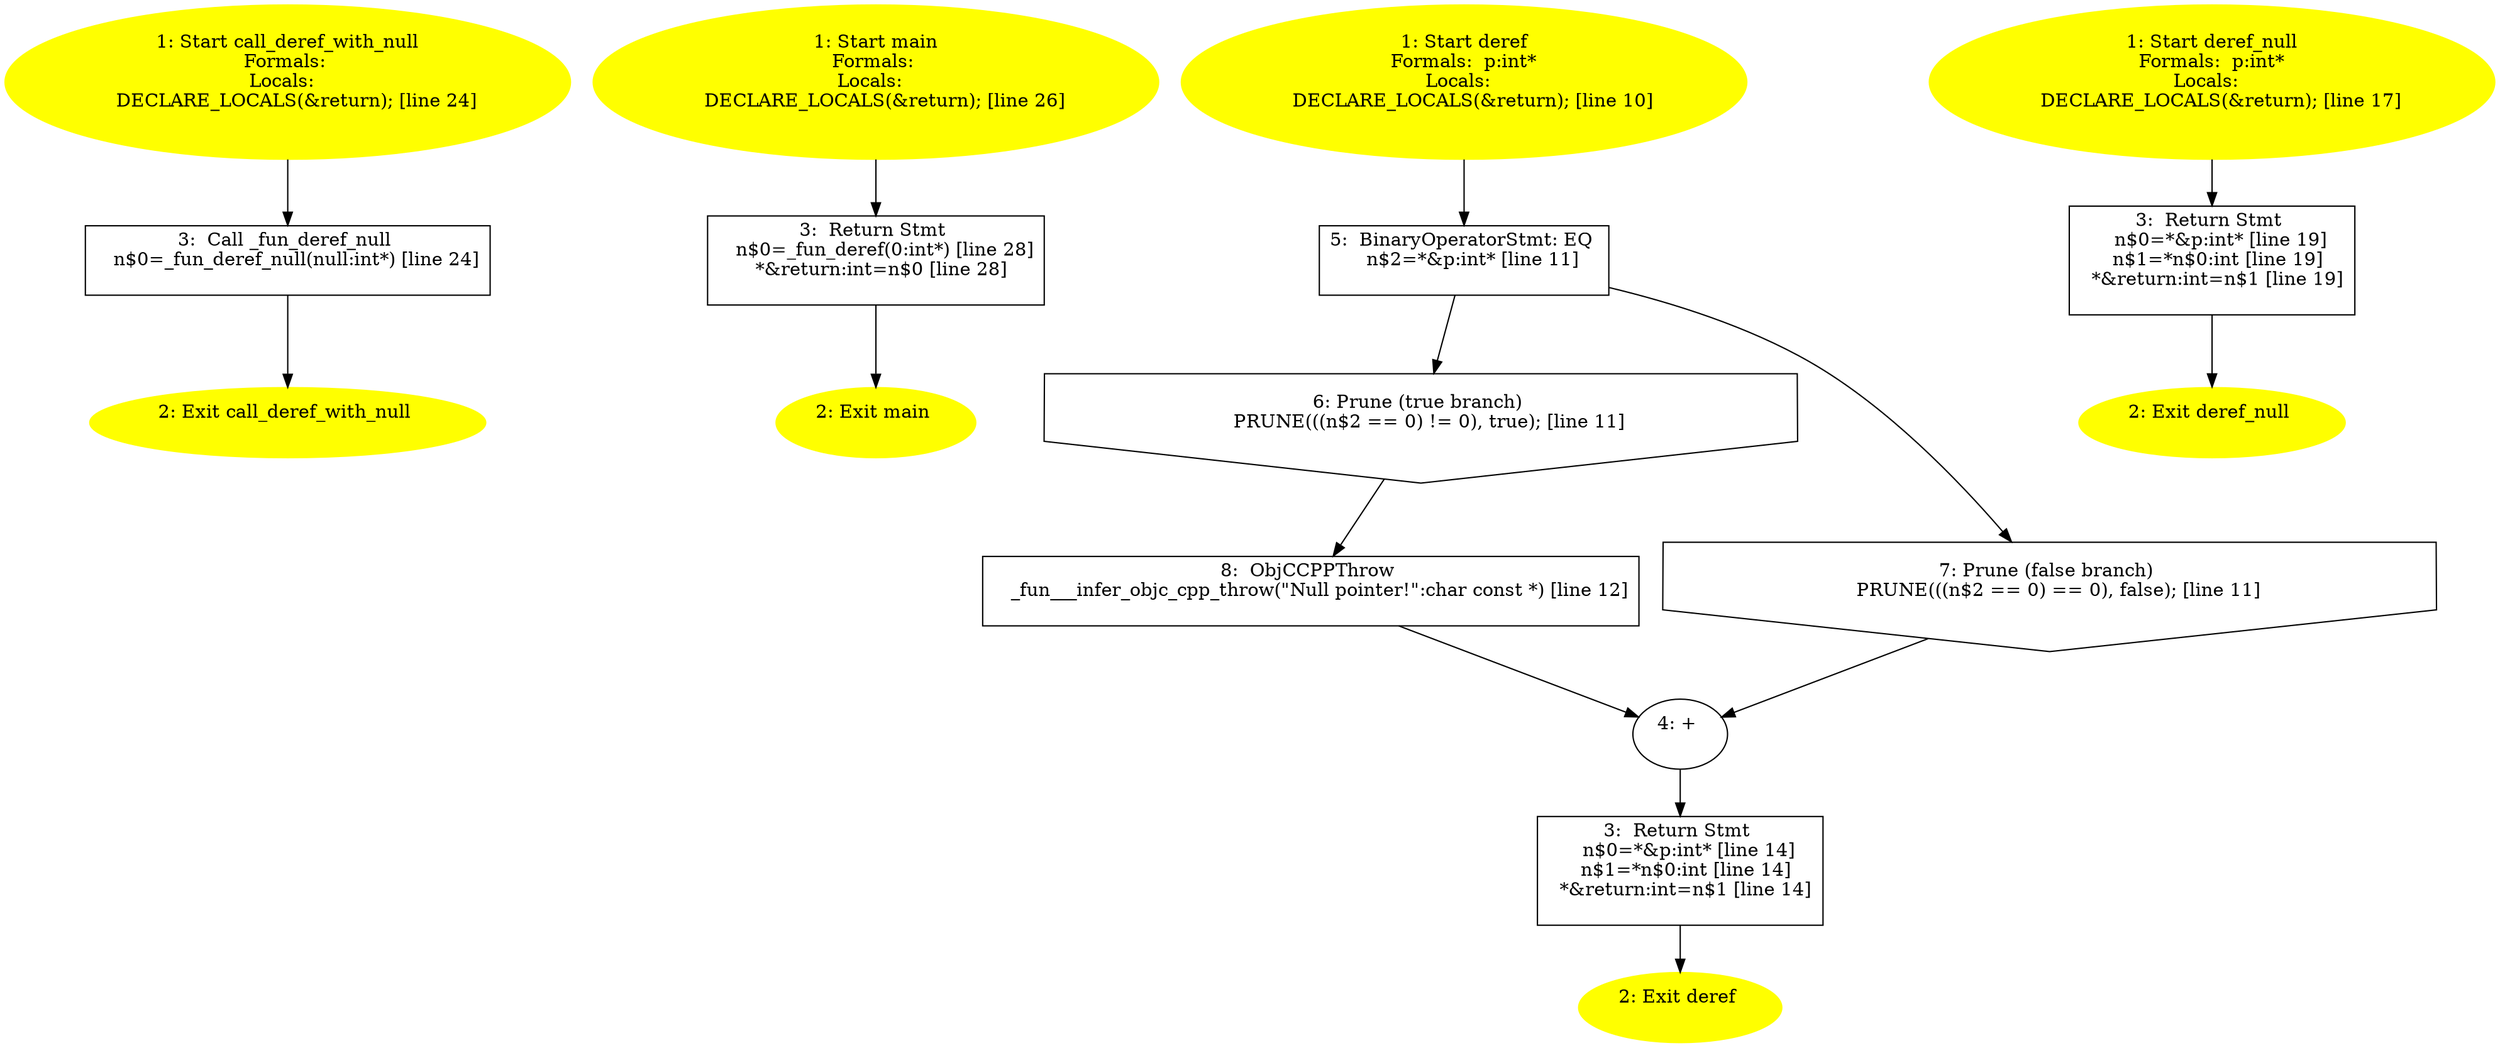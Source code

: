 /* @generated */
digraph iCFG {
"call_deref_with_null#_Z20call_deref_with_nullv.d7c9e243e055ba0220288d2f0225a35c_1" [label="1: Start call_deref_with_null\nFormals: \nLocals:  \n   DECLARE_LOCALS(&return); [line 24]\n " color=yellow style=filled]
	

	 "call_deref_with_null#_Z20call_deref_with_nullv.d7c9e243e055ba0220288d2f0225a35c_1" -> "call_deref_with_null#_Z20call_deref_with_nullv.d7c9e243e055ba0220288d2f0225a35c_3" ;
"call_deref_with_null#_Z20call_deref_with_nullv.d7c9e243e055ba0220288d2f0225a35c_2" [label="2: Exit call_deref_with_null \n  " color=yellow style=filled]
	

"call_deref_with_null#_Z20call_deref_with_nullv.d7c9e243e055ba0220288d2f0225a35c_3" [label="3:  Call _fun_deref_null \n   n$0=_fun_deref_null(null:int*) [line 24]\n " shape="box"]
	

	 "call_deref_with_null#_Z20call_deref_with_nullv.d7c9e243e055ba0220288d2f0225a35c_3" -> "call_deref_with_null#_Z20call_deref_with_nullv.d7c9e243e055ba0220288d2f0225a35c_2" ;
"main.fad58de7366495db4650cfefac2fcd61_1" [label="1: Start main\nFormals: \nLocals:  \n   DECLARE_LOCALS(&return); [line 26]\n " color=yellow style=filled]
	

	 "main.fad58de7366495db4650cfefac2fcd61_1" -> "main.fad58de7366495db4650cfefac2fcd61_3" ;
"main.fad58de7366495db4650cfefac2fcd61_2" [label="2: Exit main \n  " color=yellow style=filled]
	

"main.fad58de7366495db4650cfefac2fcd61_3" [label="3:  Return Stmt \n   n$0=_fun_deref(0:int*) [line 28]\n  *&return:int=n$0 [line 28]\n " shape="box"]
	

	 "main.fad58de7366495db4650cfefac2fcd61_3" -> "main.fad58de7366495db4650cfefac2fcd61_2" ;
"deref#_Z5derefPi.4795e142c647658d2d19ca83904cd96e_1" [label="1: Start deref\nFormals:  p:int*\nLocals:  \n   DECLARE_LOCALS(&return); [line 10]\n " color=yellow style=filled]
	

	 "deref#_Z5derefPi.4795e142c647658d2d19ca83904cd96e_1" -> "deref#_Z5derefPi.4795e142c647658d2d19ca83904cd96e_5" ;
"deref#_Z5derefPi.4795e142c647658d2d19ca83904cd96e_2" [label="2: Exit deref \n  " color=yellow style=filled]
	

"deref#_Z5derefPi.4795e142c647658d2d19ca83904cd96e_3" [label="3:  Return Stmt \n   n$0=*&p:int* [line 14]\n  n$1=*n$0:int [line 14]\n  *&return:int=n$1 [line 14]\n " shape="box"]
	

	 "deref#_Z5derefPi.4795e142c647658d2d19ca83904cd96e_3" -> "deref#_Z5derefPi.4795e142c647658d2d19ca83904cd96e_2" ;
"deref#_Z5derefPi.4795e142c647658d2d19ca83904cd96e_4" [label="4: + \n  " ]
	

	 "deref#_Z5derefPi.4795e142c647658d2d19ca83904cd96e_4" -> "deref#_Z5derefPi.4795e142c647658d2d19ca83904cd96e_3" ;
"deref#_Z5derefPi.4795e142c647658d2d19ca83904cd96e_5" [label="5:  BinaryOperatorStmt: EQ \n   n$2=*&p:int* [line 11]\n " shape="box"]
	

	 "deref#_Z5derefPi.4795e142c647658d2d19ca83904cd96e_5" -> "deref#_Z5derefPi.4795e142c647658d2d19ca83904cd96e_6" ;
	 "deref#_Z5derefPi.4795e142c647658d2d19ca83904cd96e_5" -> "deref#_Z5derefPi.4795e142c647658d2d19ca83904cd96e_7" ;
"deref#_Z5derefPi.4795e142c647658d2d19ca83904cd96e_6" [label="6: Prune (true branch) \n   PRUNE(((n$2 == 0) != 0), true); [line 11]\n " shape="invhouse"]
	

	 "deref#_Z5derefPi.4795e142c647658d2d19ca83904cd96e_6" -> "deref#_Z5derefPi.4795e142c647658d2d19ca83904cd96e_8" ;
"deref#_Z5derefPi.4795e142c647658d2d19ca83904cd96e_7" [label="7: Prune (false branch) \n   PRUNE(((n$2 == 0) == 0), false); [line 11]\n " shape="invhouse"]
	

	 "deref#_Z5derefPi.4795e142c647658d2d19ca83904cd96e_7" -> "deref#_Z5derefPi.4795e142c647658d2d19ca83904cd96e_4" ;
"deref#_Z5derefPi.4795e142c647658d2d19ca83904cd96e_8" [label="8:  ObjCCPPThrow \n   _fun___infer_objc_cpp_throw(\"Null pointer!\":char const *) [line 12]\n " shape="box"]
	

	 "deref#_Z5derefPi.4795e142c647658d2d19ca83904cd96e_8" -> "deref#_Z5derefPi.4795e142c647658d2d19ca83904cd96e_4" ;
"deref_null#_Z10deref_nullPi.292505403bd23c9fc329afe3f8860602_1" [label="1: Start deref_null\nFormals:  p:int*\nLocals:  \n   DECLARE_LOCALS(&return); [line 17]\n " color=yellow style=filled]
	

	 "deref_null#_Z10deref_nullPi.292505403bd23c9fc329afe3f8860602_1" -> "deref_null#_Z10deref_nullPi.292505403bd23c9fc329afe3f8860602_3" ;
"deref_null#_Z10deref_nullPi.292505403bd23c9fc329afe3f8860602_2" [label="2: Exit deref_null \n  " color=yellow style=filled]
	

"deref_null#_Z10deref_nullPi.292505403bd23c9fc329afe3f8860602_3" [label="3:  Return Stmt \n   n$0=*&p:int* [line 19]\n  n$1=*n$0:int [line 19]\n  *&return:int=n$1 [line 19]\n " shape="box"]
	

	 "deref_null#_Z10deref_nullPi.292505403bd23c9fc329afe3f8860602_3" -> "deref_null#_Z10deref_nullPi.292505403bd23c9fc329afe3f8860602_2" ;
}
